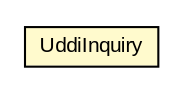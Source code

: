 #!/usr/local/bin/dot
#
# Class diagram 
# Generated by UMLGraph version R5_6-24-gf6e263 (http://www.umlgraph.org/)
#

digraph G {
	edge [fontname="arial",fontsize=10,labelfontname="arial",labelfontsize=10];
	node [fontname="arial",fontsize=10,shape=plaintext];
	nodesep=0.25;
	ranksep=0.5;
	// org.miloss.fgsms.presentation.UddiInquiry
	c1239997 [label=<<table title="org.miloss.fgsms.presentation.UddiInquiry" border="0" cellborder="1" cellspacing="0" cellpadding="2" port="p" bgcolor="lemonChiffon" href="./UddiInquiry.html">
		<tr><td><table border="0" cellspacing="0" cellpadding="1">
<tr><td align="center" balign="center"> UddiInquiry </td></tr>
		</table></td></tr>
		</table>>, URL="./UddiInquiry.html", fontname="arial", fontcolor="black", fontsize=10.0];
}

